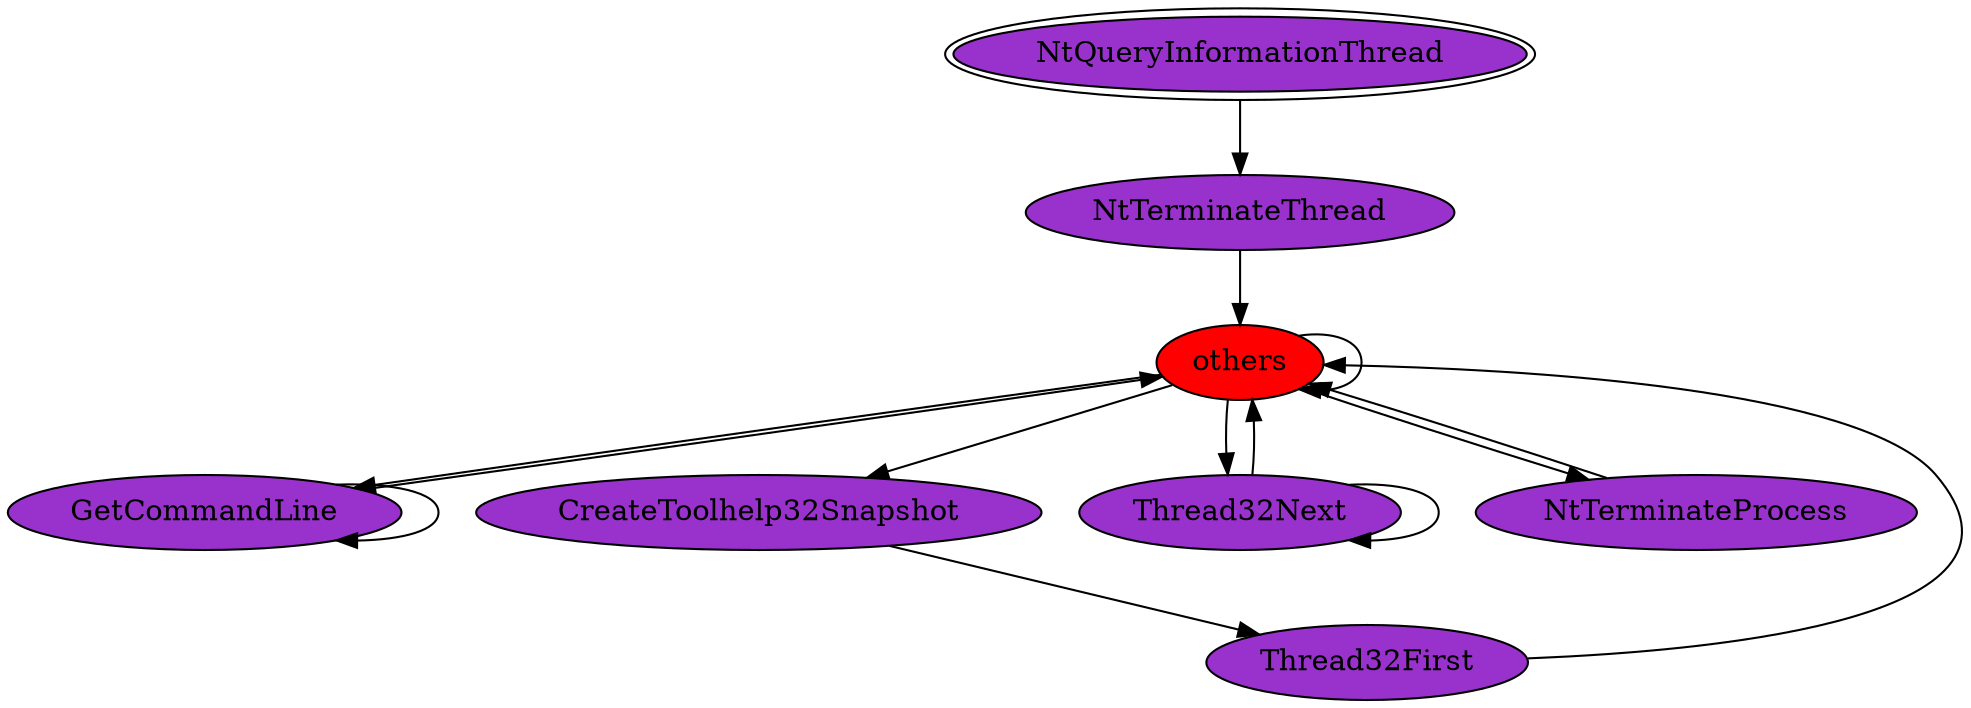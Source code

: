 digraph "./REPORTS/6743/API_PER_CATEGORY/enumerate_threads.exe_3240_Processes_API_per_Category_Transition_Matrix" {
	NtQueryInformationThread [label=NtQueryInformationThread fillcolor=darkorchid peripheries=2 style=filled]
	NtTerminateThread [label=NtTerminateThread fillcolor=darkorchid style=filled]
	NtQueryInformationThread -> NtTerminateThread [label=""]
	others [label=others fillcolor=red style=filled]
	NtTerminateThread -> others [label=""]
	others -> others [label=""]
	GetCommandLine [label=GetCommandLine fillcolor=darkorchid style=filled]
	others -> GetCommandLine [label=""]
	CreateToolhelp32Snapshot [label=CreateToolhelp32Snapshot fillcolor=darkorchid style=filled]
	others -> CreateToolhelp32Snapshot [label=""]
	Thread32Next [label=Thread32Next fillcolor=darkorchid style=filled]
	others -> Thread32Next [label=""]
	NtTerminateProcess [label=NtTerminateProcess fillcolor=darkorchid style=filled]
	others -> NtTerminateProcess [label=""]
	GetCommandLine -> others [label=""]
	GetCommandLine -> GetCommandLine [label=""]
	Thread32First [label=Thread32First fillcolor=darkorchid style=filled]
	CreateToolhelp32Snapshot -> Thread32First [label=""]
	Thread32First -> others [label=""]
	Thread32Next -> others [label=""]
	Thread32Next -> Thread32Next [label=""]
	NtTerminateProcess -> others [label=""]
}
